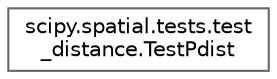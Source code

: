 digraph "Graphical Class Hierarchy"
{
 // LATEX_PDF_SIZE
  bgcolor="transparent";
  edge [fontname=Helvetica,fontsize=10,labelfontname=Helvetica,labelfontsize=10];
  node [fontname=Helvetica,fontsize=10,shape=box,height=0.2,width=0.4];
  rankdir="LR";
  Node0 [id="Node000000",label="scipy.spatial.tests.test\l_distance.TestPdist",height=0.2,width=0.4,color="grey40", fillcolor="white", style="filled",URL="$dd/d97/classscipy_1_1spatial_1_1tests_1_1test__distance_1_1TestPdist.html",tooltip=" "];
}
